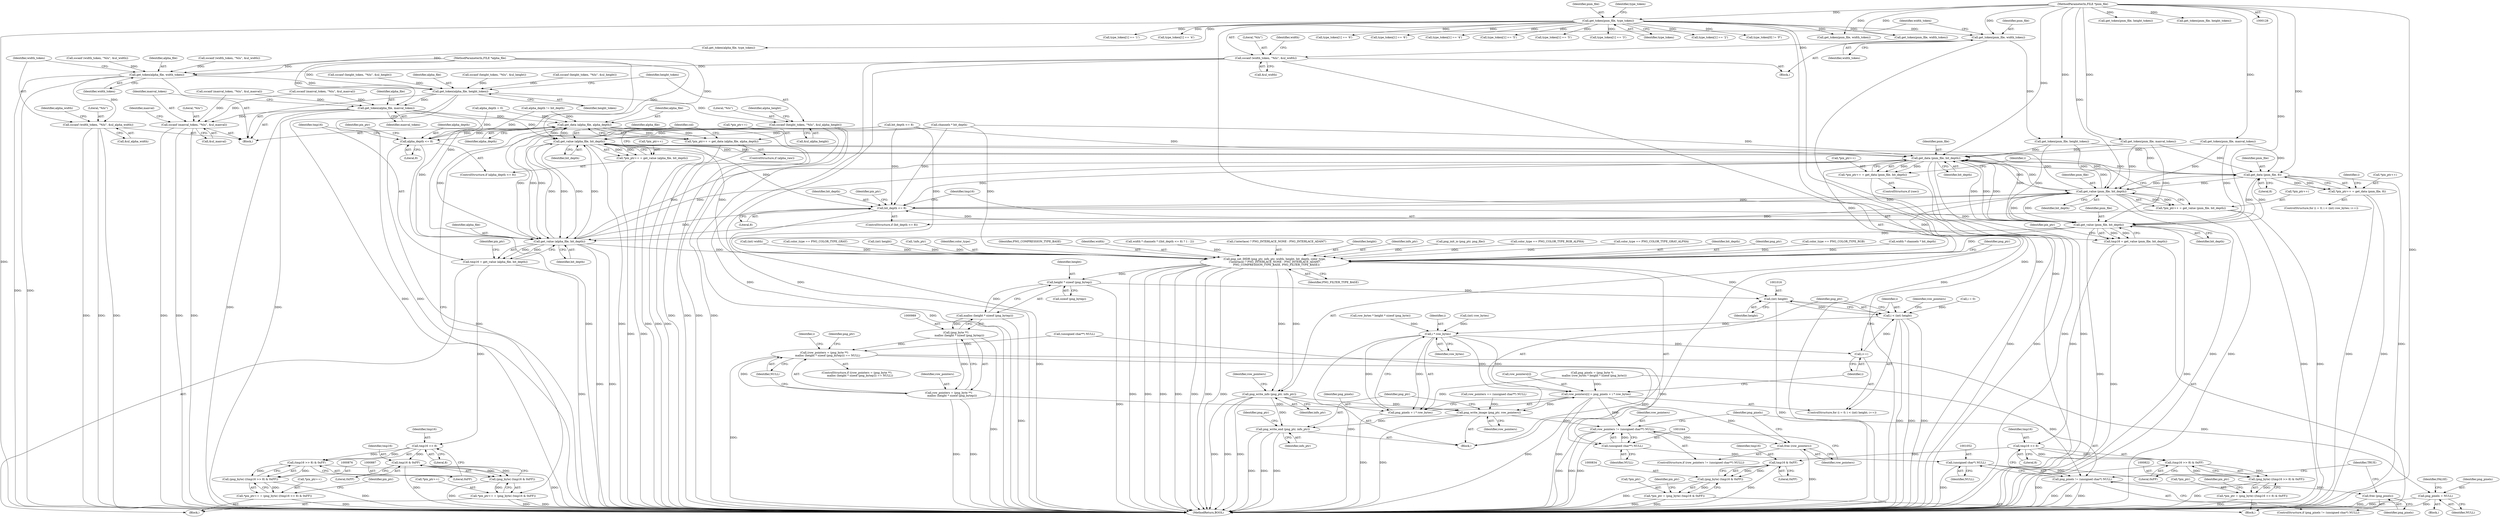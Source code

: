 digraph "0_Android_9d4853418ab2f754c2b63e091c29c5529b8b86ca_159@API" {
"1000269" [label="(Call,sscanf (width_token, \"%lu\", &ul_width))"];
"1000266" [label="(Call,get_token(pnm_file, width_token))"];
"1000230" [label="(Call,get_token(pnm_file, type_token))"];
"1000129" [label="(MethodParameterIn,FILE *pnm_file)"];
"1000548" [label="(Call,get_token(alpha_file, width_token))"];
"1000551" [label="(Call,sscanf (width_token, \"%lu\", &ul_alpha_width))"];
"1000567" [label="(Call,get_token(alpha_file, height_token))"];
"1000570" [label="(Call,sscanf (height_token, \"%lu\", &ul_alpha_height))"];
"1000586" [label="(Call,get_token(alpha_file, maxval_token))"];
"1000589" [label="(Call,sscanf (maxval_token, \"%lu\", &ul_maxval))"];
"1000849" [label="(Call,get_data (alpha_file, alpha_depth))"];
"1000845" [label="(Call,*pix_ptr++ = get_data (alpha_file, alpha_depth))"];
"1000854" [label="(Call,alpha_depth <= 8)"];
"1000861" [label="(Call,get_value (alpha_file, bit_depth))"];
"1000796" [label="(Call,get_data (pnm_file, bit_depth))"];
"1000761" [label="(Call,get_data (pnm_file, 8))"];
"1000757" [label="(Call,*pix_ptr++ = get_data (pnm_file, 8))"];
"1000808" [label="(Call,get_value (pnm_file, bit_depth))"];
"1000801" [label="(Call,bit_depth <= 8)"];
"1000815" [label="(Call,get_value (pnm_file, bit_depth))"];
"1000813" [label="(Call,tmp16 = get_value (pnm_file, bit_depth))"];
"1000824" [label="(Call,tmp16 >> 8)"];
"1000823" [label="(Call,(tmp16 >> 8) & 0xFF)"];
"1000821" [label="(Call,(png_byte) ((tmp16 >> 8) & 0xFF))"];
"1000818" [label="(Call,*pix_ptr = (png_byte) ((tmp16 >> 8) & 0xFF))"];
"1000835" [label="(Call,tmp16 & 0xFF)"];
"1000833" [label="(Call,(png_byte) (tmp16 & 0xFF))"];
"1000830" [label="(Call,*pix_ptr = (png_byte) (tmp16 & 0xFF))"];
"1000868" [label="(Call,get_value (alpha_file, bit_depth))"];
"1000866" [label="(Call,tmp16 = get_value (alpha_file, bit_depth))"];
"1000878" [label="(Call,tmp16 >> 8)"];
"1000877" [label="(Call,(tmp16 >> 8) & 0xFF)"];
"1000875" [label="(Call,(png_byte) ((tmp16 >> 8) & 0xFF))"];
"1000871" [label="(Call,*pix_ptr++ = (png_byte) ((tmp16 >> 8) & 0xFF))"];
"1000888" [label="(Call,tmp16 & 0xFF)"];
"1000886" [label="(Call,(png_byte) (tmp16 & 0xFF))"];
"1000882" [label="(Call,*pix_ptr++ = (png_byte) (tmp16 & 0xFF))"];
"1000960" [label="(Call,png_set_IHDR (png_ptr, info_ptr, width, height, bit_depth, color_type,\n (!interlace) ? PNG_INTERLACE_NONE : PNG_INTERLACE_ADAM7,\n    PNG_COMPRESSION_TYPE_BASE, PNG_FILTER_TYPE_BASE))"];
"1000974" [label="(Call,png_write_info (png_ptr, info_ptr))"];
"1001029" [label="(Call,png_write_image (png_ptr, row_pointers))"];
"1001032" [label="(Call,png_write_end (png_ptr, info_ptr))"];
"1001041" [label="(Call,row_pointers != (unsigned char**) NULL)"];
"1001046" [label="(Call,free (row_pointers))"];
"1000991" [label="(Call,height * sizeof (png_bytep))"];
"1000990" [label="(Call,malloc (height * sizeof (png_bytep)))"];
"1000988" [label="(Call,(png_byte **)\n        malloc (height * sizeof (png_bytep)))"];
"1000985" [label="(Call,(row_pointers = (png_byte **)\n        malloc (height * sizeof (png_bytep))) == NULL)"];
"1001004" [label="(Call,png_pixels = NULL)"];
"1001043" [label="(Call,(unsigned char**) NULL)"];
"1001051" [label="(Call,(unsigned char*) NULL)"];
"1001049" [label="(Call,png_pixels != (unsigned char*) NULL)"];
"1001054" [label="(Call,free (png_pixels))"];
"1000986" [label="(Call,row_pointers = (png_byte **)\n        malloc (height * sizeof (png_bytep)))"];
"1001015" [label="(Call,(int) height)"];
"1001013" [label="(Call,i < (int) height)"];
"1001026" [label="(Call,i * row_bytes)"];
"1001018" [label="(Call,i++)"];
"1001020" [label="(Call,row_pointers[i] = png_pixels + i * row_bytes)"];
"1001024" [label="(Call,png_pixels + i * row_bytes)"];
"1000804" [label="(Call,*pix_ptr++ = get_value (pnm_file, bit_depth))"];
"1000792" [label="(Call,*pix_ptr++ = get_data (pnm_file, bit_depth))"];
"1000857" [label="(Call,*pix_ptr++ = get_value (alpha_file, bit_depth))"];
"1000573" [label="(Call,&ul_alpha_height)"];
"1000412" [label="(Call,type_token[1] == '6')"];
"1000776" [label="(Identifier,col)"];
"1000131" [label="(MethodParameterIn,FILE *alpha_file)"];
"1000874" [label="(Identifier,pix_ptr)"];
"1000796" [label="(Call,get_data (pnm_file, bit_depth))"];
"1000798" [label="(Identifier,bit_depth)"];
"1000707" [label="(Call,bit_depth <= 8)"];
"1000888" [label="(Call,tmp16 & 0xFF)"];
"1000595" [label="(Identifier,maxval)"];
"1001004" [label="(Call,png_pixels = NULL)"];
"1000835" [label="(Call,tmp16 & 0xFF)"];
"1000818" [label="(Call,*pix_ptr = (png_byte) ((tmp16 >> 8) & 0xFF))"];
"1000338" [label="(Call,sscanf (height_token, \"%lu\", &ul_height))"];
"1000878" [label="(Call,tmp16 >> 8)"];
"1000550" [label="(Identifier,width_token)"];
"1001005" [label="(Identifier,png_pixels)"];
"1000846" [label="(Call,*pix_ptr++)"];
"1000809" [label="(Identifier,pnm_file)"];
"1000404" [label="(Call,type_token[1] == '6')"];
"1001046" [label="(Call,free (row_pointers))"];
"1000797" [label="(Identifier,pnm_file)"];
"1000831" [label="(Call,*pix_ptr)"];
"1000590" [label="(Identifier,maxval_token)"];
"1000423" [label="(Call,sscanf (width_token, \"%lu\", &ul_width))"];
"1000836" [label="(Identifier,tmp16)"];
"1000961" [label="(Identifier,png_ptr)"];
"1001051" [label="(Call,(unsigned char*) NULL)"];
"1000250" [label="(Call,type_token[1] == '4')"];
"1000271" [label="(Literal,\"%lu\")"];
"1000433" [label="(Call,get_token(pnm_file, height_token))"];
"1000351" [label="(Call,sscanf (maxval_token, \"%lu\", &ul_maxval))"];
"1000830" [label="(Call,*pix_ptr = (png_byte) (tmp16 & 0xFF))"];
"1000812" [label="(Block,)"];
"1000335" [label="(Call,get_token(pnm_file, height_token))"];
"1000588" [label="(Identifier,maxval_token)"];
"1000856" [label="(Literal,8)"];
"1001043" [label="(Call,(unsigned char**) NULL)"];
"1000810" [label="(Identifier,bit_depth)"];
"1000880" [label="(Literal,8)"];
"1000805" [label="(Call,*pix_ptr++)"];
"1000268" [label="(Identifier,width_token)"];
"1000231" [label="(Identifier,pnm_file)"];
"1000814" [label="(Identifier,tmp16)"];
"1001041" [label="(Call,row_pointers != (unsigned char**) NULL)"];
"1000756" [label="(Identifier,i)"];
"1000886" [label="(Call,(png_byte) (tmp16 & 0xFF))"];
"1000960" [label="(Call,png_set_IHDR (png_ptr, info_ptr, width, height, bit_depth, color_type,\n (!interlace) ? PNG_INTERLACE_NONE : PNG_INTERLACE_ADAM7,\n    PNG_COMPRESSION_TYPE_BASE, PNG_FILTER_TYPE_BASE))"];
"1000314" [label="(Call,type_token[1] == '5')"];
"1000548" [label="(Call,get_token(alpha_file, width_token))"];
"1000792" [label="(Call,*pix_ptr++ = get_data (pnm_file, bit_depth))"];
"1000661" [label="(Call,color_type == PNG_COLOR_TYPE_RGB)"];
"1000825" [label="(Identifier,tmp16)"];
"1001057" [label="(Identifier,TRUE)"];
"1000813" [label="(Call,tmp16 = get_value (pnm_file, bit_depth))"];
"1000762" [label="(Identifier,pnm_file)"];
"1000692" [label="(Call,width * channels * bit_depth)"];
"1000793" [label="(Call,*pix_ptr++)"];
"1000817" [label="(Identifier,bit_depth)"];
"1000843" [label="(ControlStructure,if (alpha_raw))"];
"1000306" [label="(Call,type_token[1] == '5')"];
"1000889" [label="(Identifier,tmp16)"];
"1000399" [label="(Call,type_token[1] == '3')"];
"1000803" [label="(Literal,8)"];
"1000865" [label="(Block,)"];
"1000980" [label="(Call,(unsigned char**) NULL)"];
"1000824" [label="(Call,tmp16 >> 8)"];
"1001014" [label="(Identifier,i)"];
"1000568" [label="(Identifier,alpha_file)"];
"1000232" [label="(Identifier,type_token)"];
"1001006" [label="(Identifier,NULL)"];
"1000827" [label="(Literal,0xFF)"];
"1000788" [label="(Identifier,i)"];
"1000255" [label="(Block,)"];
"1000230" [label="(Call,get_token(pnm_file, type_token))"];
"1000849" [label="(Call,get_data (alpha_file, alpha_depth))"];
"1000993" [label="(Call,sizeof (png_bytep))"];
"1000567" [label="(Call,get_token(alpha_file, height_token))"];
"1000571" [label="(Identifier,height_token)"];
"1001025" [label="(Identifier,png_pixels)"];
"1000348" [label="(Call,get_token(pnm_file, maxval_token))"];
"1000976" [label="(Identifier,info_ptr)"];
"1001034" [label="(Identifier,info_ptr)"];
"1000301" [label="(Call,type_token[1] == '2')"];
"1000714" [label="(Call,png_pixels = (png_byte *)\n     malloc (row_bytes * height * sizeof (png_byte)))"];
"1000557" [label="(Identifier,alpha_width)"];
"1000845" [label="(Call,*pix_ptr++ = get_data (alpha_file, alpha_depth))"];
"1001053" [label="(Identifier,NULL)"];
"1000772" [label="(Call,(int) width)"];
"1000267" [label="(Identifier,pnm_file)"];
"1000645" [label="(Call,color_type == PNG_COLOR_TYPE_GRAY)"];
"1001010" [label="(Call,i = 0)"];
"1000737" [label="(Call,(int) height)"];
"1001017" [label="(Identifier,height)"];
"1000236" [label="(Identifier,type_token)"];
"1000586" [label="(Call,get_token(alpha_file, maxval_token))"];
"1000885" [label="(Identifier,pix_ptr)"];
"1000991" [label="(Call,height * sizeof (png_bytep))"];
"1000890" [label="(Literal,0xFF)"];
"1000270" [label="(Identifier,width_token)"];
"1000860" [label="(Identifier,pix_ptr)"];
"1000540" [label="(Block,)"];
"1000915" [label="(Call,!info_ptr)"];
"1000800" [label="(ControlStructure,if (bit_depth <= 8))"];
"1001047" [label="(Identifier,row_pointers)"];
"1000272" [label="(Call,&ul_width)"];
"1000570" [label="(Call,sscanf (height_token, \"%lu\", &ul_alpha_height))"];
"1000134" [label="(Block,)"];
"1000988" [label="(Call,(png_byte **)\n        malloc (height * sizeof (png_bytep)))"];
"1000829" [label="(Identifier,pix_ptr)"];
"1000815" [label="(Call,get_value (pnm_file, bit_depth))"];
"1000973" [label="(Identifier,PNG_FILTER_TYPE_BASE)"];
"1001033" [label="(Identifier,png_ptr)"];
"1001048" [label="(ControlStructure,if (png_pixels != (unsigned char*) NULL))"];
"1000808" [label="(Call,get_value (pnm_file, bit_depth))"];
"1000553" [label="(Literal,\"%lu\")"];
"1000757" [label="(Call,*pix_ptr++ = get_data (pnm_file, 8))"];
"1000802" [label="(Identifier,bit_depth)"];
"1000763" [label="(Literal,8)"];
"1001011" [label="(Identifier,i)"];
"1000987" [label="(Identifier,row_pointers)"];
"1000420" [label="(Call,get_token(pnm_file, width_token))"];
"1000589" [label="(Call,sscanf (maxval_token, \"%lu\", &ul_maxval))"];
"1001050" [label="(Identifier,png_pixels)"];
"1001027" [label="(Identifier,i)"];
"1000978" [label="(Call,row_pointers == (unsigned char**) NULL)"];
"1000986" [label="(Call,row_pointers = (png_byte **)\n        malloc (height * sizeof (png_bytep)))"];
"1001018" [label="(Call,i++)"];
"1001008" [label="(Identifier,FALSE)"];
"1000855" [label="(Identifier,alpha_depth)"];
"1000826" [label="(Literal,8)"];
"1000870" [label="(Identifier,bit_depth)"];
"1001026" [label="(Call,i * row_bytes)"];
"1000549" [label="(Identifier,alpha_file)"];
"1000975" [label="(Identifier,png_ptr)"];
"1001015" [label="(Call,(int) height)"];
"1000758" [label="(Call,*pix_ptr++)"];
"1000966" [label="(Identifier,color_type)"];
"1000972" [label="(Identifier,PNG_COMPRESSION_TYPE_BASE)"];
"1000963" [label="(Identifier,width)"];
"1001009" [label="(ControlStructure,for (i = 0; i < (int) height; i++))"];
"1000279" [label="(Call,get_token(pnm_file, height_token))"];
"1000879" [label="(Identifier,tmp16)"];
"1000702" [label="(Call,width * channels * ((bit_depth <= 8) ? 1 : 2))"];
"1000761" [label="(Call,get_data (pnm_file, 8))"];
"1000446" [label="(Call,get_token(pnm_file, maxval_token))"];
"1000282" [label="(Call,sscanf (height_token, \"%lu\", &ul_height))"];
"1000839" [label="(Identifier,pix_ptr)"];
"1000882" [label="(Call,*pix_ptr++ = (png_byte) (tmp16 & 0xFF))"];
"1000804" [label="(Call,*pix_ptr++ = get_value (pnm_file, bit_depth))"];
"1000322" [label="(Call,get_token(pnm_file, width_token))"];
"1001042" [label="(Identifier,row_pointers)"];
"1000999" [label="(Identifier,png_ptr)"];
"1000234" [label="(Call,type_token[0] != 'P')"];
"1001021" [label="(Call,row_pointers[i])"];
"1000875" [label="(Call,(png_byte) ((tmp16 >> 8) & 0xFF))"];
"1001030" [label="(Identifier,png_ptr)"];
"1000992" [label="(Identifier,height)"];
"1000820" [label="(Identifier,pix_ptr)"];
"1000325" [label="(Call,sscanf (width_token, \"%lu\", &ul_width))"];
"1000990" [label="(Call,malloc (height * sizeof (png_bytep)))"];
"1000790" [label="(ControlStructure,if (raw))"];
"1000823" [label="(Call,(tmp16 >> 8) & 0xFF)"];
"1001029" [label="(Call,png_write_image (png_ptr, row_pointers))"];
"1001024" [label="(Call,png_pixels + i * row_bytes)"];
"1001013" [label="(Call,i < (int) height)"];
"1001019" [label="(Identifier,i)"];
"1001020" [label="(Call,row_pointers[i] = png_pixels + i * row_bytes)"];
"1000436" [label="(Call,sscanf (height_token, \"%lu\", &ul_height))"];
"1000985" [label="(Call,(row_pointers = (png_byte **)\n        malloc (height * sizeof (png_bytep))) == NULL)"];
"1000752" [label="(Call,(int) row_bytes)"];
"1000854" [label="(Call,alpha_depth <= 8)"];
"1000821" [label="(Call,(png_byte) ((tmp16 >> 8) & 0xFF))"];
"1000996" [label="(Block,)"];
"1000449" [label="(Call,sscanf (maxval_token, \"%lu\", &ul_maxval))"];
"1000867" [label="(Identifier,tmp16)"];
"1000863" [label="(Identifier,bit_depth)"];
"1000269" [label="(Call,sscanf (width_token, \"%lu\", &ul_width))"];
"1000967" [label="(Call,(!interlace) ? PNG_INTERLACE_NONE : PNG_INTERLACE_ADAM7)"];
"1000853" [label="(ControlStructure,if (alpha_depth <= 8))"];
"1000245" [label="(Call,type_token[1] == '1')"];
"1001055" [label="(Identifier,png_pixels)"];
"1000857" [label="(Call,*pix_ptr++ = get_value (alpha_file, bit_depth))"];
"1000833" [label="(Call,(png_byte) (tmp16 & 0xFF))"];
"1000719" [label="(Call,row_bytes * height * sizeof (png_byte))"];
"1001049" [label="(Call,png_pixels != (unsigned char*) NULL)"];
"1000554" [label="(Call,&ul_alpha_width)"];
"1000851" [label="(Identifier,alpha_depth)"];
"1000881" [label="(Literal,0xFF)"];
"1001028" [label="(Identifier,row_bytes)"];
"1000801" [label="(Call,bit_depth <= 8)"];
"1000552" [label="(Identifier,width_token)"];
"1000129" [label="(MethodParameterIn,FILE *pnm_file)"];
"1001058" [label="(MethodReturn,BOOL)"];
"1000572" [label="(Literal,\"%lu\")"];
"1000964" [label="(Identifier,height)"];
"1000837" [label="(Literal,0xFF)"];
"1000862" [label="(Identifier,alpha_file)"];
"1000694" [label="(Call,channels * bit_depth)"];
"1000515" [label="(Call,get_token(alpha_file, type_token))"];
"1000210" [label="(Call,alpha_depth = 0)"];
"1001037" [label="(Identifier,png_ptr)"];
"1000871" [label="(Call,*pix_ptr++ = (png_byte) ((tmp16 >> 8) & 0xFF))"];
"1000591" [label="(Literal,\"%lu\")"];
"1000883" [label="(Call,*pix_ptr++)"];
"1000258" [label="(Call,type_token[1] == '4')"];
"1000962" [label="(Identifier,info_ptr)"];
"1001031" [label="(Identifier,row_pointers)"];
"1000569" [label="(Identifier,height_token)"];
"1000635" [label="(Call,alpha_depth != bit_depth)"];
"1000861" [label="(Call,get_value (alpha_file, bit_depth))"];
"1000866" [label="(Call,tmp16 = get_value (alpha_file, bit_depth))"];
"1001022" [label="(Identifier,row_pointers)"];
"1000974" [label="(Call,png_write_info (png_ptr, info_ptr))"];
"1000592" [label="(Call,&ul_maxval)"];
"1000266" [label="(Call,get_token(pnm_file, width_token))"];
"1000807" [label="(Identifier,pix_ptr)"];
"1000872" [label="(Call,*pix_ptr++)"];
"1000957" [label="(Call,png_init_io (png_ptr, png_file))"];
"1000576" [label="(Identifier,alpha_height)"];
"1000551" [label="(Call,sscanf (width_token, \"%lu\", &ul_alpha_width))"];
"1000877" [label="(Call,(tmp16 >> 8) & 0xFF)"];
"1000850" [label="(Identifier,alpha_file)"];
"1000869" [label="(Identifier,alpha_file)"];
"1000669" [label="(Call,color_type == PNG_COLOR_TYPE_RGB_ALPHA)"];
"1000995" [label="(Identifier,NULL)"];
"1000868" [label="(Call,get_value (alpha_file, bit_depth))"];
"1000275" [label="(Identifier,width)"];
"1000816" [label="(Identifier,pnm_file)"];
"1001032" [label="(Call,png_write_end (png_ptr, info_ptr))"];
"1000984" [label="(ControlStructure,if ((row_pointers = (png_byte **)\n        malloc (height * sizeof (png_bytep))) == NULL))"];
"1000587" [label="(Identifier,alpha_file)"];
"1000653" [label="(Call,color_type == PNG_COLOR_TYPE_GRAY_ALPHA)"];
"1000858" [label="(Call,*pix_ptr++)"];
"1000819" [label="(Call,*pix_ptr)"];
"1001054" [label="(Call,free (png_pixels))"];
"1000965" [label="(Identifier,bit_depth)"];
"1001040" [label="(ControlStructure,if (row_pointers != (unsigned char**) NULL))"];
"1000746" [label="(ControlStructure,for (i = 0; i < (int) row_bytes; i++))"];
"1000979" [label="(Identifier,row_pointers)"];
"1001045" [label="(Identifier,NULL)"];
"1000269" -> "1000255"  [label="AST: "];
"1000269" -> "1000272"  [label="CFG: "];
"1000270" -> "1000269"  [label="AST: "];
"1000271" -> "1000269"  [label="AST: "];
"1000272" -> "1000269"  [label="AST: "];
"1000275" -> "1000269"  [label="CFG: "];
"1000269" -> "1001058"  [label="DDG: "];
"1000269" -> "1001058"  [label="DDG: "];
"1000269" -> "1001058"  [label="DDG: "];
"1000266" -> "1000269"  [label="DDG: "];
"1000269" -> "1000548"  [label="DDG: "];
"1000266" -> "1000255"  [label="AST: "];
"1000266" -> "1000268"  [label="CFG: "];
"1000267" -> "1000266"  [label="AST: "];
"1000268" -> "1000266"  [label="AST: "];
"1000270" -> "1000266"  [label="CFG: "];
"1000266" -> "1001058"  [label="DDG: "];
"1000230" -> "1000266"  [label="DDG: "];
"1000129" -> "1000266"  [label="DDG: "];
"1000266" -> "1000279"  [label="DDG: "];
"1000230" -> "1000134"  [label="AST: "];
"1000230" -> "1000232"  [label="CFG: "];
"1000231" -> "1000230"  [label="AST: "];
"1000232" -> "1000230"  [label="AST: "];
"1000236" -> "1000230"  [label="CFG: "];
"1000230" -> "1001058"  [label="DDG: "];
"1000230" -> "1001058"  [label="DDG: "];
"1000230" -> "1001058"  [label="DDG: "];
"1000129" -> "1000230"  [label="DDG: "];
"1000230" -> "1000234"  [label="DDG: "];
"1000230" -> "1000245"  [label="DDG: "];
"1000230" -> "1000250"  [label="DDG: "];
"1000230" -> "1000258"  [label="DDG: "];
"1000230" -> "1000301"  [label="DDG: "];
"1000230" -> "1000306"  [label="DDG: "];
"1000230" -> "1000314"  [label="DDG: "];
"1000230" -> "1000322"  [label="DDG: "];
"1000230" -> "1000399"  [label="DDG: "];
"1000230" -> "1000404"  [label="DDG: "];
"1000230" -> "1000412"  [label="DDG: "];
"1000230" -> "1000420"  [label="DDG: "];
"1000230" -> "1000515"  [label="DDG: "];
"1000129" -> "1000128"  [label="AST: "];
"1000129" -> "1001058"  [label="DDG: "];
"1000129" -> "1000279"  [label="DDG: "];
"1000129" -> "1000322"  [label="DDG: "];
"1000129" -> "1000335"  [label="DDG: "];
"1000129" -> "1000348"  [label="DDG: "];
"1000129" -> "1000420"  [label="DDG: "];
"1000129" -> "1000433"  [label="DDG: "];
"1000129" -> "1000446"  [label="DDG: "];
"1000129" -> "1000761"  [label="DDG: "];
"1000129" -> "1000796"  [label="DDG: "];
"1000129" -> "1000808"  [label="DDG: "];
"1000129" -> "1000815"  [label="DDG: "];
"1000548" -> "1000540"  [label="AST: "];
"1000548" -> "1000550"  [label="CFG: "];
"1000549" -> "1000548"  [label="AST: "];
"1000550" -> "1000548"  [label="AST: "];
"1000552" -> "1000548"  [label="CFG: "];
"1000548" -> "1001058"  [label="DDG: "];
"1000548" -> "1001058"  [label="DDG: "];
"1000515" -> "1000548"  [label="DDG: "];
"1000131" -> "1000548"  [label="DDG: "];
"1000325" -> "1000548"  [label="DDG: "];
"1000423" -> "1000548"  [label="DDG: "];
"1000548" -> "1000551"  [label="DDG: "];
"1000548" -> "1000567"  [label="DDG: "];
"1000551" -> "1000540"  [label="AST: "];
"1000551" -> "1000554"  [label="CFG: "];
"1000552" -> "1000551"  [label="AST: "];
"1000553" -> "1000551"  [label="AST: "];
"1000554" -> "1000551"  [label="AST: "];
"1000557" -> "1000551"  [label="CFG: "];
"1000551" -> "1001058"  [label="DDG: "];
"1000551" -> "1001058"  [label="DDG: "];
"1000551" -> "1001058"  [label="DDG: "];
"1000567" -> "1000540"  [label="AST: "];
"1000567" -> "1000569"  [label="CFG: "];
"1000568" -> "1000567"  [label="AST: "];
"1000569" -> "1000567"  [label="AST: "];
"1000571" -> "1000567"  [label="CFG: "];
"1000567" -> "1001058"  [label="DDG: "];
"1000567" -> "1001058"  [label="DDG: "];
"1000131" -> "1000567"  [label="DDG: "];
"1000338" -> "1000567"  [label="DDG: "];
"1000436" -> "1000567"  [label="DDG: "];
"1000282" -> "1000567"  [label="DDG: "];
"1000567" -> "1000570"  [label="DDG: "];
"1000567" -> "1000586"  [label="DDG: "];
"1000570" -> "1000540"  [label="AST: "];
"1000570" -> "1000573"  [label="CFG: "];
"1000571" -> "1000570"  [label="AST: "];
"1000572" -> "1000570"  [label="AST: "];
"1000573" -> "1000570"  [label="AST: "];
"1000576" -> "1000570"  [label="CFG: "];
"1000570" -> "1001058"  [label="DDG: "];
"1000570" -> "1001058"  [label="DDG: "];
"1000570" -> "1001058"  [label="DDG: "];
"1000586" -> "1000540"  [label="AST: "];
"1000586" -> "1000588"  [label="CFG: "];
"1000587" -> "1000586"  [label="AST: "];
"1000588" -> "1000586"  [label="AST: "];
"1000590" -> "1000586"  [label="CFG: "];
"1000586" -> "1001058"  [label="DDG: "];
"1000586" -> "1001058"  [label="DDG: "];
"1000131" -> "1000586"  [label="DDG: "];
"1000449" -> "1000586"  [label="DDG: "];
"1000351" -> "1000586"  [label="DDG: "];
"1000586" -> "1000589"  [label="DDG: "];
"1000586" -> "1000849"  [label="DDG: "];
"1000586" -> "1000861"  [label="DDG: "];
"1000586" -> "1000868"  [label="DDG: "];
"1000589" -> "1000540"  [label="AST: "];
"1000589" -> "1000592"  [label="CFG: "];
"1000590" -> "1000589"  [label="AST: "];
"1000591" -> "1000589"  [label="AST: "];
"1000592" -> "1000589"  [label="AST: "];
"1000595" -> "1000589"  [label="CFG: "];
"1000589" -> "1001058"  [label="DDG: "];
"1000589" -> "1001058"  [label="DDG: "];
"1000589" -> "1001058"  [label="DDG: "];
"1000449" -> "1000589"  [label="DDG: "];
"1000351" -> "1000589"  [label="DDG: "];
"1000849" -> "1000845"  [label="AST: "];
"1000849" -> "1000851"  [label="CFG: "];
"1000850" -> "1000849"  [label="AST: "];
"1000851" -> "1000849"  [label="AST: "];
"1000845" -> "1000849"  [label="CFG: "];
"1000849" -> "1001058"  [label="DDG: "];
"1000849" -> "1001058"  [label="DDG: "];
"1000849" -> "1000845"  [label="DDG: "];
"1000849" -> "1000845"  [label="DDG: "];
"1000861" -> "1000849"  [label="DDG: "];
"1000868" -> "1000849"  [label="DDG: "];
"1000131" -> "1000849"  [label="DDG: "];
"1000854" -> "1000849"  [label="DDG: "];
"1000635" -> "1000849"  [label="DDG: "];
"1000210" -> "1000849"  [label="DDG: "];
"1000849" -> "1000854"  [label="DDG: "];
"1000849" -> "1000861"  [label="DDG: "];
"1000849" -> "1000868"  [label="DDG: "];
"1000845" -> "1000843"  [label="AST: "];
"1000846" -> "1000845"  [label="AST: "];
"1000776" -> "1000845"  [label="CFG: "];
"1000845" -> "1001058"  [label="DDG: "];
"1000845" -> "1001058"  [label="DDG: "];
"1000854" -> "1000853"  [label="AST: "];
"1000854" -> "1000856"  [label="CFG: "];
"1000855" -> "1000854"  [label="AST: "];
"1000856" -> "1000854"  [label="AST: "];
"1000860" -> "1000854"  [label="CFG: "];
"1000867" -> "1000854"  [label="CFG: "];
"1000854" -> "1001058"  [label="DDG: "];
"1000854" -> "1001058"  [label="DDG: "];
"1000635" -> "1000854"  [label="DDG: "];
"1000210" -> "1000854"  [label="DDG: "];
"1000861" -> "1000857"  [label="AST: "];
"1000861" -> "1000863"  [label="CFG: "];
"1000862" -> "1000861"  [label="AST: "];
"1000863" -> "1000861"  [label="AST: "];
"1000857" -> "1000861"  [label="CFG: "];
"1000861" -> "1001058"  [label="DDG: "];
"1000861" -> "1001058"  [label="DDG: "];
"1000861" -> "1000796"  [label="DDG: "];
"1000861" -> "1000801"  [label="DDG: "];
"1000861" -> "1000857"  [label="DDG: "];
"1000861" -> "1000857"  [label="DDG: "];
"1000868" -> "1000861"  [label="DDG: "];
"1000868" -> "1000861"  [label="DDG: "];
"1000131" -> "1000861"  [label="DDG: "];
"1000808" -> "1000861"  [label="DDG: "];
"1000694" -> "1000861"  [label="DDG: "];
"1000796" -> "1000861"  [label="DDG: "];
"1000815" -> "1000861"  [label="DDG: "];
"1000707" -> "1000861"  [label="DDG: "];
"1000861" -> "1000868"  [label="DDG: "];
"1000861" -> "1000868"  [label="DDG: "];
"1000861" -> "1000960"  [label="DDG: "];
"1000796" -> "1000792"  [label="AST: "];
"1000796" -> "1000798"  [label="CFG: "];
"1000797" -> "1000796"  [label="AST: "];
"1000798" -> "1000796"  [label="AST: "];
"1000792" -> "1000796"  [label="CFG: "];
"1000796" -> "1001058"  [label="DDG: "];
"1000796" -> "1001058"  [label="DDG: "];
"1000796" -> "1000761"  [label="DDG: "];
"1000796" -> "1000792"  [label="DDG: "];
"1000796" -> "1000792"  [label="DDG: "];
"1000348" -> "1000796"  [label="DDG: "];
"1000815" -> "1000796"  [label="DDG: "];
"1000815" -> "1000796"  [label="DDG: "];
"1000761" -> "1000796"  [label="DDG: "];
"1000279" -> "1000796"  [label="DDG: "];
"1000808" -> "1000796"  [label="DDG: "];
"1000808" -> "1000796"  [label="DDG: "];
"1000446" -> "1000796"  [label="DDG: "];
"1000694" -> "1000796"  [label="DDG: "];
"1000868" -> "1000796"  [label="DDG: "];
"1000707" -> "1000796"  [label="DDG: "];
"1000796" -> "1000801"  [label="DDG: "];
"1000796" -> "1000808"  [label="DDG: "];
"1000796" -> "1000815"  [label="DDG: "];
"1000796" -> "1000868"  [label="DDG: "];
"1000796" -> "1000960"  [label="DDG: "];
"1000761" -> "1000757"  [label="AST: "];
"1000761" -> "1000763"  [label="CFG: "];
"1000762" -> "1000761"  [label="AST: "];
"1000763" -> "1000761"  [label="AST: "];
"1000757" -> "1000761"  [label="CFG: "];
"1000761" -> "1001058"  [label="DDG: "];
"1000761" -> "1000757"  [label="DDG: "];
"1000761" -> "1000757"  [label="DDG: "];
"1000348" -> "1000761"  [label="DDG: "];
"1000815" -> "1000761"  [label="DDG: "];
"1000279" -> "1000761"  [label="DDG: "];
"1000808" -> "1000761"  [label="DDG: "];
"1000446" -> "1000761"  [label="DDG: "];
"1000761" -> "1000808"  [label="DDG: "];
"1000761" -> "1000815"  [label="DDG: "];
"1000757" -> "1000746"  [label="AST: "];
"1000758" -> "1000757"  [label="AST: "];
"1000756" -> "1000757"  [label="CFG: "];
"1000757" -> "1001058"  [label="DDG: "];
"1000757" -> "1001058"  [label="DDG: "];
"1000808" -> "1000804"  [label="AST: "];
"1000808" -> "1000810"  [label="CFG: "];
"1000809" -> "1000808"  [label="AST: "];
"1000810" -> "1000808"  [label="AST: "];
"1000804" -> "1000808"  [label="CFG: "];
"1000808" -> "1001058"  [label="DDG: "];
"1000808" -> "1001058"  [label="DDG: "];
"1000808" -> "1000801"  [label="DDG: "];
"1000808" -> "1000804"  [label="DDG: "];
"1000808" -> "1000804"  [label="DDG: "];
"1000348" -> "1000808"  [label="DDG: "];
"1000815" -> "1000808"  [label="DDG: "];
"1000279" -> "1000808"  [label="DDG: "];
"1000446" -> "1000808"  [label="DDG: "];
"1000801" -> "1000808"  [label="DDG: "];
"1000808" -> "1000815"  [label="DDG: "];
"1000808" -> "1000868"  [label="DDG: "];
"1000808" -> "1000960"  [label="DDG: "];
"1000801" -> "1000800"  [label="AST: "];
"1000801" -> "1000803"  [label="CFG: "];
"1000802" -> "1000801"  [label="AST: "];
"1000803" -> "1000801"  [label="AST: "];
"1000807" -> "1000801"  [label="CFG: "];
"1000814" -> "1000801"  [label="CFG: "];
"1000801" -> "1001058"  [label="DDG: "];
"1000694" -> "1000801"  [label="DDG: "];
"1000868" -> "1000801"  [label="DDG: "];
"1000815" -> "1000801"  [label="DDG: "];
"1000707" -> "1000801"  [label="DDG: "];
"1000801" -> "1000815"  [label="DDG: "];
"1000815" -> "1000813"  [label="AST: "];
"1000815" -> "1000817"  [label="CFG: "];
"1000816" -> "1000815"  [label="AST: "];
"1000817" -> "1000815"  [label="AST: "];
"1000813" -> "1000815"  [label="CFG: "];
"1000815" -> "1001058"  [label="DDG: "];
"1000815" -> "1001058"  [label="DDG: "];
"1000815" -> "1000813"  [label="DDG: "];
"1000815" -> "1000813"  [label="DDG: "];
"1000348" -> "1000815"  [label="DDG: "];
"1000279" -> "1000815"  [label="DDG: "];
"1000446" -> "1000815"  [label="DDG: "];
"1000815" -> "1000868"  [label="DDG: "];
"1000815" -> "1000960"  [label="DDG: "];
"1000813" -> "1000812"  [label="AST: "];
"1000814" -> "1000813"  [label="AST: "];
"1000820" -> "1000813"  [label="CFG: "];
"1000813" -> "1001058"  [label="DDG: "];
"1000813" -> "1000824"  [label="DDG: "];
"1000824" -> "1000823"  [label="AST: "];
"1000824" -> "1000826"  [label="CFG: "];
"1000825" -> "1000824"  [label="AST: "];
"1000826" -> "1000824"  [label="AST: "];
"1000827" -> "1000824"  [label="CFG: "];
"1000824" -> "1000823"  [label="DDG: "];
"1000824" -> "1000823"  [label="DDG: "];
"1000824" -> "1000835"  [label="DDG: "];
"1000823" -> "1000821"  [label="AST: "];
"1000823" -> "1000827"  [label="CFG: "];
"1000827" -> "1000823"  [label="AST: "];
"1000821" -> "1000823"  [label="CFG: "];
"1000823" -> "1001058"  [label="DDG: "];
"1000823" -> "1000821"  [label="DDG: "];
"1000823" -> "1000821"  [label="DDG: "];
"1000821" -> "1000818"  [label="AST: "];
"1000822" -> "1000821"  [label="AST: "];
"1000818" -> "1000821"  [label="CFG: "];
"1000821" -> "1001058"  [label="DDG: "];
"1000821" -> "1000818"  [label="DDG: "];
"1000818" -> "1000812"  [label="AST: "];
"1000819" -> "1000818"  [label="AST: "];
"1000829" -> "1000818"  [label="CFG: "];
"1000818" -> "1001058"  [label="DDG: "];
"1000835" -> "1000833"  [label="AST: "];
"1000835" -> "1000837"  [label="CFG: "];
"1000836" -> "1000835"  [label="AST: "];
"1000837" -> "1000835"  [label="AST: "];
"1000833" -> "1000835"  [label="CFG: "];
"1000835" -> "1001058"  [label="DDG: "];
"1000835" -> "1000833"  [label="DDG: "];
"1000835" -> "1000833"  [label="DDG: "];
"1000833" -> "1000830"  [label="AST: "];
"1000834" -> "1000833"  [label="AST: "];
"1000830" -> "1000833"  [label="CFG: "];
"1000833" -> "1001058"  [label="DDG: "];
"1000833" -> "1000830"  [label="DDG: "];
"1000830" -> "1000812"  [label="AST: "];
"1000831" -> "1000830"  [label="AST: "];
"1000839" -> "1000830"  [label="CFG: "];
"1000830" -> "1001058"  [label="DDG: "];
"1000830" -> "1001058"  [label="DDG: "];
"1000868" -> "1000866"  [label="AST: "];
"1000868" -> "1000870"  [label="CFG: "];
"1000869" -> "1000868"  [label="AST: "];
"1000870" -> "1000868"  [label="AST: "];
"1000866" -> "1000868"  [label="CFG: "];
"1000868" -> "1001058"  [label="DDG: "];
"1000868" -> "1001058"  [label="DDG: "];
"1000868" -> "1000866"  [label="DDG: "];
"1000868" -> "1000866"  [label="DDG: "];
"1000131" -> "1000868"  [label="DDG: "];
"1000694" -> "1000868"  [label="DDG: "];
"1000707" -> "1000868"  [label="DDG: "];
"1000868" -> "1000960"  [label="DDG: "];
"1000866" -> "1000865"  [label="AST: "];
"1000867" -> "1000866"  [label="AST: "];
"1000874" -> "1000866"  [label="CFG: "];
"1000866" -> "1001058"  [label="DDG: "];
"1000866" -> "1000878"  [label="DDG: "];
"1000878" -> "1000877"  [label="AST: "];
"1000878" -> "1000880"  [label="CFG: "];
"1000879" -> "1000878"  [label="AST: "];
"1000880" -> "1000878"  [label="AST: "];
"1000881" -> "1000878"  [label="CFG: "];
"1000878" -> "1000877"  [label="DDG: "];
"1000878" -> "1000877"  [label="DDG: "];
"1000878" -> "1000888"  [label="DDG: "];
"1000877" -> "1000875"  [label="AST: "];
"1000877" -> "1000881"  [label="CFG: "];
"1000881" -> "1000877"  [label="AST: "];
"1000875" -> "1000877"  [label="CFG: "];
"1000877" -> "1001058"  [label="DDG: "];
"1000877" -> "1000875"  [label="DDG: "];
"1000877" -> "1000875"  [label="DDG: "];
"1000875" -> "1000871"  [label="AST: "];
"1000876" -> "1000875"  [label="AST: "];
"1000871" -> "1000875"  [label="CFG: "];
"1000875" -> "1001058"  [label="DDG: "];
"1000875" -> "1000871"  [label="DDG: "];
"1000871" -> "1000865"  [label="AST: "];
"1000872" -> "1000871"  [label="AST: "];
"1000885" -> "1000871"  [label="CFG: "];
"1000871" -> "1001058"  [label="DDG: "];
"1000888" -> "1000886"  [label="AST: "];
"1000888" -> "1000890"  [label="CFG: "];
"1000889" -> "1000888"  [label="AST: "];
"1000890" -> "1000888"  [label="AST: "];
"1000886" -> "1000888"  [label="CFG: "];
"1000888" -> "1001058"  [label="DDG: "];
"1000888" -> "1000886"  [label="DDG: "];
"1000888" -> "1000886"  [label="DDG: "];
"1000886" -> "1000882"  [label="AST: "];
"1000887" -> "1000886"  [label="AST: "];
"1000882" -> "1000886"  [label="CFG: "];
"1000886" -> "1001058"  [label="DDG: "];
"1000886" -> "1000882"  [label="DDG: "];
"1000882" -> "1000865"  [label="AST: "];
"1000883" -> "1000882"  [label="AST: "];
"1000776" -> "1000882"  [label="CFG: "];
"1000882" -> "1001058"  [label="DDG: "];
"1000882" -> "1001058"  [label="DDG: "];
"1000960" -> "1000134"  [label="AST: "];
"1000960" -> "1000973"  [label="CFG: "];
"1000961" -> "1000960"  [label="AST: "];
"1000962" -> "1000960"  [label="AST: "];
"1000963" -> "1000960"  [label="AST: "];
"1000964" -> "1000960"  [label="AST: "];
"1000965" -> "1000960"  [label="AST: "];
"1000966" -> "1000960"  [label="AST: "];
"1000967" -> "1000960"  [label="AST: "];
"1000972" -> "1000960"  [label="AST: "];
"1000973" -> "1000960"  [label="AST: "];
"1000975" -> "1000960"  [label="CFG: "];
"1000960" -> "1001058"  [label="DDG: "];
"1000960" -> "1001058"  [label="DDG: "];
"1000960" -> "1001058"  [label="DDG: "];
"1000960" -> "1001058"  [label="DDG: "];
"1000960" -> "1001058"  [label="DDG: "];
"1000960" -> "1001058"  [label="DDG: "];
"1000960" -> "1001058"  [label="DDG: "];
"1000957" -> "1000960"  [label="DDG: "];
"1000915" -> "1000960"  [label="DDG: "];
"1000692" -> "1000960"  [label="DDG: "];
"1000772" -> "1000960"  [label="DDG: "];
"1000702" -> "1000960"  [label="DDG: "];
"1000737" -> "1000960"  [label="DDG: "];
"1000694" -> "1000960"  [label="DDG: "];
"1000707" -> "1000960"  [label="DDG: "];
"1000645" -> "1000960"  [label="DDG: "];
"1000661" -> "1000960"  [label="DDG: "];
"1000669" -> "1000960"  [label="DDG: "];
"1000653" -> "1000960"  [label="DDG: "];
"1000960" -> "1000974"  [label="DDG: "];
"1000960" -> "1000974"  [label="DDG: "];
"1000960" -> "1000991"  [label="DDG: "];
"1000960" -> "1001015"  [label="DDG: "];
"1000974" -> "1000134"  [label="AST: "];
"1000974" -> "1000976"  [label="CFG: "];
"1000975" -> "1000974"  [label="AST: "];
"1000976" -> "1000974"  [label="AST: "];
"1000979" -> "1000974"  [label="CFG: "];
"1000974" -> "1001058"  [label="DDG: "];
"1000974" -> "1001058"  [label="DDG: "];
"1000974" -> "1001058"  [label="DDG: "];
"1000974" -> "1001029"  [label="DDG: "];
"1000974" -> "1001032"  [label="DDG: "];
"1001029" -> "1000134"  [label="AST: "];
"1001029" -> "1001031"  [label="CFG: "];
"1001030" -> "1001029"  [label="AST: "];
"1001031" -> "1001029"  [label="AST: "];
"1001033" -> "1001029"  [label="CFG: "];
"1001029" -> "1001058"  [label="DDG: "];
"1001020" -> "1001029"  [label="DDG: "];
"1000978" -> "1001029"  [label="DDG: "];
"1000986" -> "1001029"  [label="DDG: "];
"1001029" -> "1001032"  [label="DDG: "];
"1001029" -> "1001041"  [label="DDG: "];
"1001032" -> "1000134"  [label="AST: "];
"1001032" -> "1001034"  [label="CFG: "];
"1001033" -> "1001032"  [label="AST: "];
"1001034" -> "1001032"  [label="AST: "];
"1001037" -> "1001032"  [label="CFG: "];
"1001032" -> "1001058"  [label="DDG: "];
"1001032" -> "1001058"  [label="DDG: "];
"1001032" -> "1001058"  [label="DDG: "];
"1001041" -> "1001040"  [label="AST: "];
"1001041" -> "1001043"  [label="CFG: "];
"1001042" -> "1001041"  [label="AST: "];
"1001043" -> "1001041"  [label="AST: "];
"1001047" -> "1001041"  [label="CFG: "];
"1001050" -> "1001041"  [label="CFG: "];
"1001041" -> "1001058"  [label="DDG: "];
"1001041" -> "1001058"  [label="DDG: "];
"1001041" -> "1001058"  [label="DDG: "];
"1001020" -> "1001041"  [label="DDG: "];
"1001043" -> "1001041"  [label="DDG: "];
"1001041" -> "1001046"  [label="DDG: "];
"1001046" -> "1001040"  [label="AST: "];
"1001046" -> "1001047"  [label="CFG: "];
"1001047" -> "1001046"  [label="AST: "];
"1001050" -> "1001046"  [label="CFG: "];
"1001046" -> "1001058"  [label="DDG: "];
"1001020" -> "1001046"  [label="DDG: "];
"1000991" -> "1000990"  [label="AST: "];
"1000991" -> "1000993"  [label="CFG: "];
"1000992" -> "1000991"  [label="AST: "];
"1000993" -> "1000991"  [label="AST: "];
"1000990" -> "1000991"  [label="CFG: "];
"1000991" -> "1001058"  [label="DDG: "];
"1000991" -> "1000990"  [label="DDG: "];
"1000991" -> "1001015"  [label="DDG: "];
"1000990" -> "1000988"  [label="AST: "];
"1000988" -> "1000990"  [label="CFG: "];
"1000990" -> "1001058"  [label="DDG: "];
"1000990" -> "1000988"  [label="DDG: "];
"1000988" -> "1000986"  [label="AST: "];
"1000989" -> "1000988"  [label="AST: "];
"1000986" -> "1000988"  [label="CFG: "];
"1000988" -> "1001058"  [label="DDG: "];
"1000988" -> "1000985"  [label="DDG: "];
"1000988" -> "1000986"  [label="DDG: "];
"1000985" -> "1000984"  [label="AST: "];
"1000985" -> "1000995"  [label="CFG: "];
"1000986" -> "1000985"  [label="AST: "];
"1000995" -> "1000985"  [label="AST: "];
"1000999" -> "1000985"  [label="CFG: "];
"1001011" -> "1000985"  [label="CFG: "];
"1000985" -> "1001058"  [label="DDG: "];
"1000986" -> "1000985"  [label="DDG: "];
"1000980" -> "1000985"  [label="DDG: "];
"1000985" -> "1001004"  [label="DDG: "];
"1000985" -> "1001043"  [label="DDG: "];
"1001004" -> "1000996"  [label="AST: "];
"1001004" -> "1001006"  [label="CFG: "];
"1001005" -> "1001004"  [label="AST: "];
"1001006" -> "1001004"  [label="AST: "];
"1001008" -> "1001004"  [label="CFG: "];
"1001004" -> "1001058"  [label="DDG: "];
"1001004" -> "1001058"  [label="DDG: "];
"1001043" -> "1001045"  [label="CFG: "];
"1001044" -> "1001043"  [label="AST: "];
"1001045" -> "1001043"  [label="AST: "];
"1000980" -> "1001043"  [label="DDG: "];
"1001043" -> "1001051"  [label="DDG: "];
"1001051" -> "1001049"  [label="AST: "];
"1001051" -> "1001053"  [label="CFG: "];
"1001052" -> "1001051"  [label="AST: "];
"1001053" -> "1001051"  [label="AST: "];
"1001049" -> "1001051"  [label="CFG: "];
"1001051" -> "1001058"  [label="DDG: "];
"1001051" -> "1001049"  [label="DDG: "];
"1001049" -> "1001048"  [label="AST: "];
"1001050" -> "1001049"  [label="AST: "];
"1001055" -> "1001049"  [label="CFG: "];
"1001057" -> "1001049"  [label="CFG: "];
"1001049" -> "1001058"  [label="DDG: "];
"1001049" -> "1001058"  [label="DDG: "];
"1001049" -> "1001058"  [label="DDG: "];
"1000714" -> "1001049"  [label="DDG: "];
"1001049" -> "1001054"  [label="DDG: "];
"1001054" -> "1001048"  [label="AST: "];
"1001054" -> "1001055"  [label="CFG: "];
"1001055" -> "1001054"  [label="AST: "];
"1001057" -> "1001054"  [label="CFG: "];
"1001054" -> "1001058"  [label="DDG: "];
"1000987" -> "1000986"  [label="AST: "];
"1000995" -> "1000986"  [label="CFG: "];
"1000986" -> "1001058"  [label="DDG: "];
"1000986" -> "1001058"  [label="DDG: "];
"1001015" -> "1001013"  [label="AST: "];
"1001015" -> "1001017"  [label="CFG: "];
"1001016" -> "1001015"  [label="AST: "];
"1001017" -> "1001015"  [label="AST: "];
"1001013" -> "1001015"  [label="CFG: "];
"1001015" -> "1001058"  [label="DDG: "];
"1001015" -> "1001013"  [label="DDG: "];
"1001013" -> "1001009"  [label="AST: "];
"1001014" -> "1001013"  [label="AST: "];
"1001022" -> "1001013"  [label="CFG: "];
"1001030" -> "1001013"  [label="CFG: "];
"1001013" -> "1001058"  [label="DDG: "];
"1001013" -> "1001058"  [label="DDG: "];
"1001013" -> "1001058"  [label="DDG: "];
"1001018" -> "1001013"  [label="DDG: "];
"1001010" -> "1001013"  [label="DDG: "];
"1001013" -> "1001026"  [label="DDG: "];
"1001026" -> "1001024"  [label="AST: "];
"1001026" -> "1001028"  [label="CFG: "];
"1001027" -> "1001026"  [label="AST: "];
"1001028" -> "1001026"  [label="AST: "];
"1001024" -> "1001026"  [label="CFG: "];
"1001026" -> "1001058"  [label="DDG: "];
"1001026" -> "1001018"  [label="DDG: "];
"1001026" -> "1001020"  [label="DDG: "];
"1001026" -> "1001020"  [label="DDG: "];
"1001026" -> "1001024"  [label="DDG: "];
"1001026" -> "1001024"  [label="DDG: "];
"1000752" -> "1001026"  [label="DDG: "];
"1000719" -> "1001026"  [label="DDG: "];
"1001018" -> "1001009"  [label="AST: "];
"1001018" -> "1001019"  [label="CFG: "];
"1001019" -> "1001018"  [label="AST: "];
"1001014" -> "1001018"  [label="CFG: "];
"1001020" -> "1001009"  [label="AST: "];
"1001020" -> "1001024"  [label="CFG: "];
"1001021" -> "1001020"  [label="AST: "];
"1001024" -> "1001020"  [label="AST: "];
"1001019" -> "1001020"  [label="CFG: "];
"1001020" -> "1001058"  [label="DDG: "];
"1001020" -> "1001058"  [label="DDG: "];
"1000714" -> "1001020"  [label="DDG: "];
"1001025" -> "1001024"  [label="AST: "];
"1001024" -> "1001058"  [label="DDG: "];
"1000714" -> "1001024"  [label="DDG: "];
"1000804" -> "1000800"  [label="AST: "];
"1000805" -> "1000804"  [label="AST: "];
"1000788" -> "1000804"  [label="CFG: "];
"1000804" -> "1001058"  [label="DDG: "];
"1000804" -> "1001058"  [label="DDG: "];
"1000792" -> "1000790"  [label="AST: "];
"1000793" -> "1000792"  [label="AST: "];
"1000788" -> "1000792"  [label="CFG: "];
"1000792" -> "1001058"  [label="DDG: "];
"1000792" -> "1001058"  [label="DDG: "];
"1000857" -> "1000853"  [label="AST: "];
"1000858" -> "1000857"  [label="AST: "];
"1000776" -> "1000857"  [label="CFG: "];
"1000857" -> "1001058"  [label="DDG: "];
"1000857" -> "1001058"  [label="DDG: "];
}
